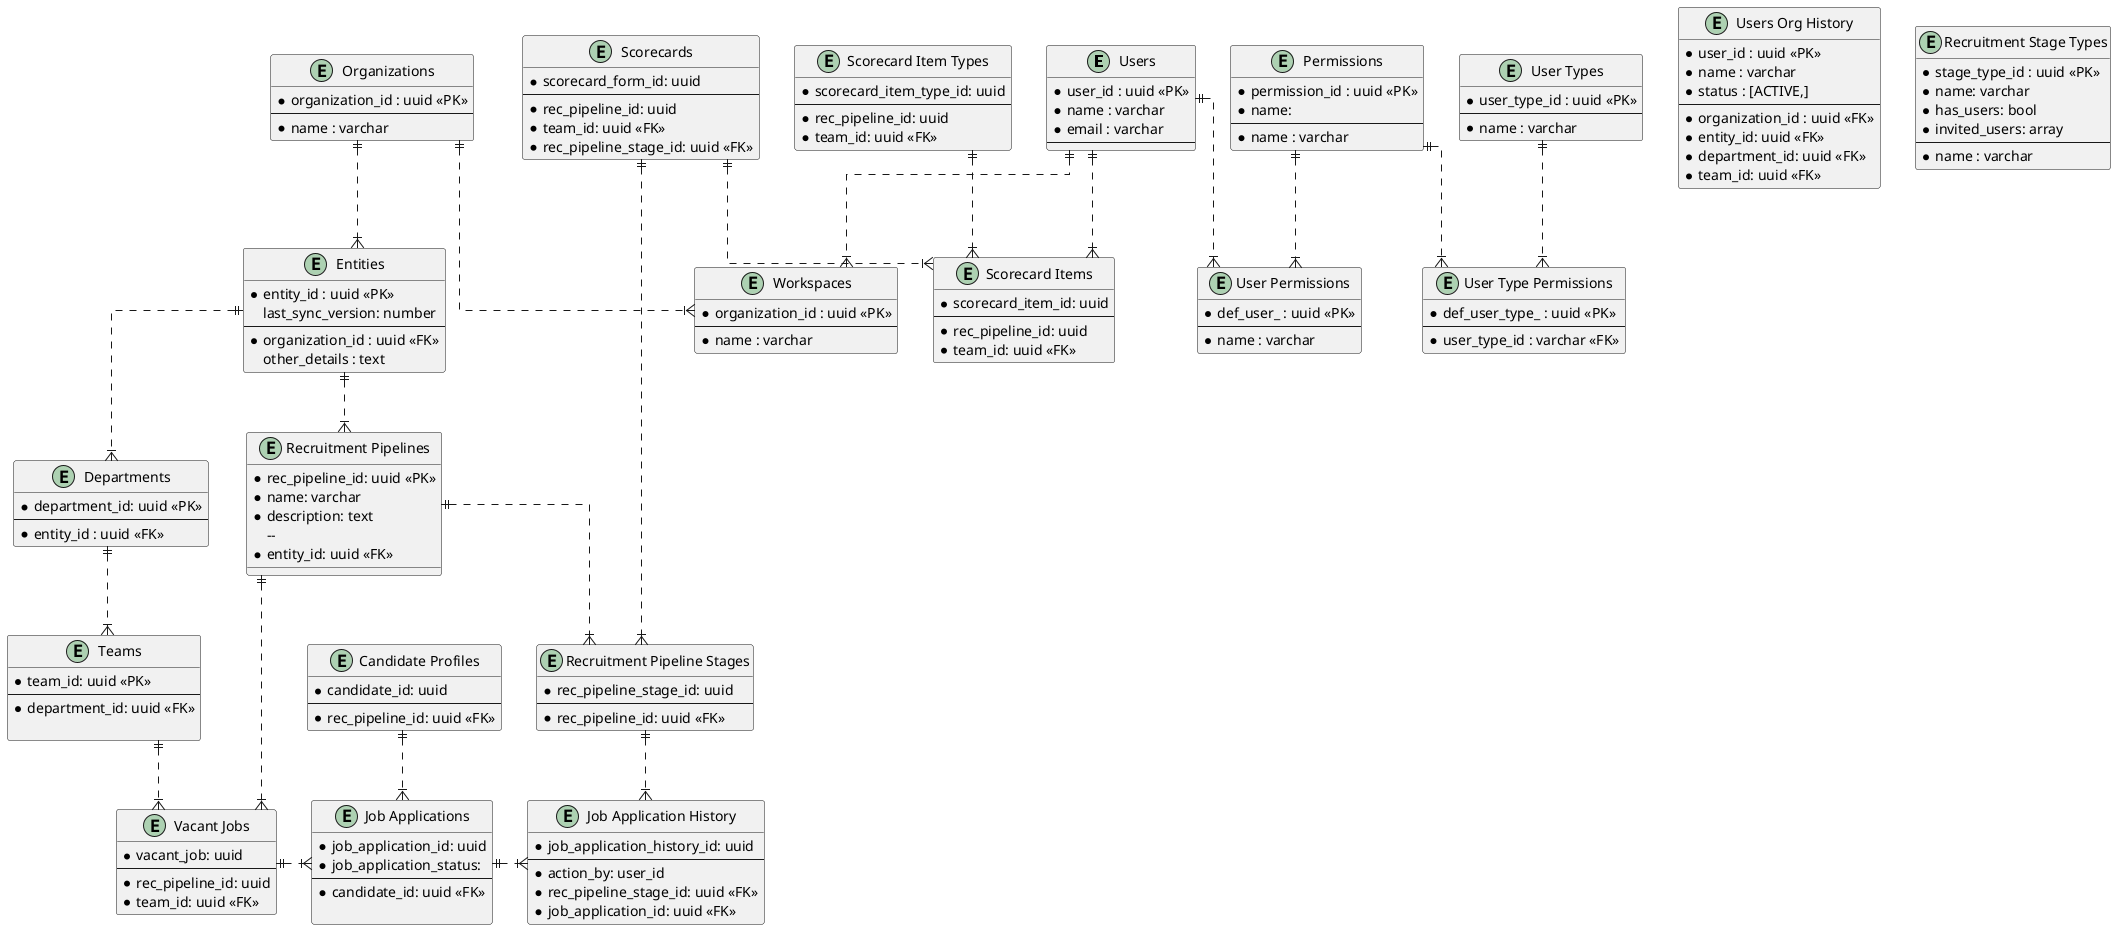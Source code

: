 @startuml

' hide the spot
' hide circle
' avoid problems with angled crows feet
skinparam linetype ortho

entity "Users" as _users {
  *user_id : uuid <<PK>>
  *name : varchar
  *email : varchar
  --
}

entity "Users Org History" as _user_org_history {
  *user_id : uuid <<PK>>
  *name : varchar
  *status : [ACTIVE,]
  --
  *organization_id : uuid <<FK>>
  *entity_id: uuid <<FK>>
  *department_id: uuid <<FK>>
  *team_id: uuid <<FK>>
}

entity "User Types" as _user_types {
  *user_type_id : uuid <<PK>>
  --
  *name : varchar
}

entity "User Type Permissions" as _user_type_permissions {
  *def_user_type_ : uuid <<PK>>
  --
  *user_type_id : varchar <<FK>>
}

entity "User Permissions" as _user_permissions {
  *def_user_ : uuid <<PK>>
  --
  *name : varchar
}

entity "Permissions" as _permissions {
  *permission_id : uuid <<PK>>
  *name:
  --
  *name : varchar
}

entity "Organizations" as _organizations {
  *organization_id : uuid <<PK>>
  --
  *name : varchar
}

entity "Workspaces" as workspaces {
  *organization_id : uuid <<PK>>
  --
  *name : varchar
}

entity "Entities" as _entities {
  *entity_id : uuid <<PK>>
  last_sync_version: number
  --
  *organization_id : uuid <<FK>>
  other_details : text
}

entity "Departments" as _departments {
  *department_id: uuid <<PK>>
  --
  *entity_id : uuid <<FK>>
}

entity "Teams" as _teams {
    *team_id: uuid <<PK>>
  --
  *department_id: uuid <<FK>>

}

entity "Recruitment Pipelines" as _rec_pipelines {
  *rec_pipeline_id: uuid <<PK>>
  *name: varchar
  *description: text
    --
  *entity_id: uuid <<FK>>
}

entity "Recruitment Pipeline Stages" as _rec_pipeline_stages {
  *rec_pipeline_stage_id: uuid
  --
  *rec_pipeline_id: uuid <<FK>>
}

entity "Recruitment Stage Types" as _stage_types {
  *stage_type_id : uuid <<PK>>
  *name: varchar
  *has_users: bool
  *invited_users: array
  --
  *name : varchar
}

entity "Vacant Jobs" as _vacant_jobs {
  *vacant_job: uuid
  --
  *rec_pipeline_id: uuid
  *team_id: uuid <<FK>>
}

entity "Job Applications" as _job_applications{
  *job_application_id: uuid
  *job_application_status: 
--
  *candidate_id: uuid <<FK>>

}

entity "Job Application History" as _job_application_history{
  *job_application_history_id: uuid
--
  *action_by: user_id
  *rec_pipeline_stage_id: uuid <<FK>>
  *job_application_id: uuid <<FK>>
}

entity "Candidate Profiles" as _candidate_profiles {
    *candidate_id: uuid
  --
    *rec_pipeline_id: uuid <<FK>>
}

entity "Scorecards" as _scorecards {
  *scorecard_form_id: uuid
  --
  *rec_pipeline_id: uuid
  *team_id: uuid <<FK>>
  *rec_pipeline_stage_id: uuid <<FK>>
}

entity "Scorecard Items" as _scorecard_items {
  *scorecard_item_id: uuid
  --
  *rec_pipeline_id: uuid
  *team_id: uuid <<FK>>
}

entity "Scorecard Item Types" as _scorecard_item_types {
  *scorecard_item_type_id: uuid
  --
  *rec_pipeline_id: uuid
  *team_id: uuid <<FK>>
}


_organizations ||..|{ _entities

_entities ||..|{ _rec_pipelines
_entities ||..|{ _departments

_departments ||..|{ _teams

_teams ||..|{ _vacant_jobs

_rec_pipelines ||..|{ _vacant_jobs
_rec_pipelines ||..|{ _rec_pipeline_stages

_vacant_jobs ||.|{ _job_applications

_job_applications ||.|{ _job_application_history
_rec_pipeline_stages ||.|{ _job_application_history


_candidate_profiles ||..|{ _job_applications

' User Permissions
_users ||..|{ _user_permissions
_permissions ||..|{ _user_permissions

_user_types ||..|{_user_type_permissions
_permissions ||..|{ _user_type_permissions

_users ||..|{ workspaces
_organizations ||..|{ workspaces

' Scorecards 

_scorecards ||..|{ _scorecard_items
_scorecard_item_types ||..|{ _scorecard_items
_users ||..|{ _scorecard_items

_scorecards ||..|{ _rec_pipeline_stages


@enduml
